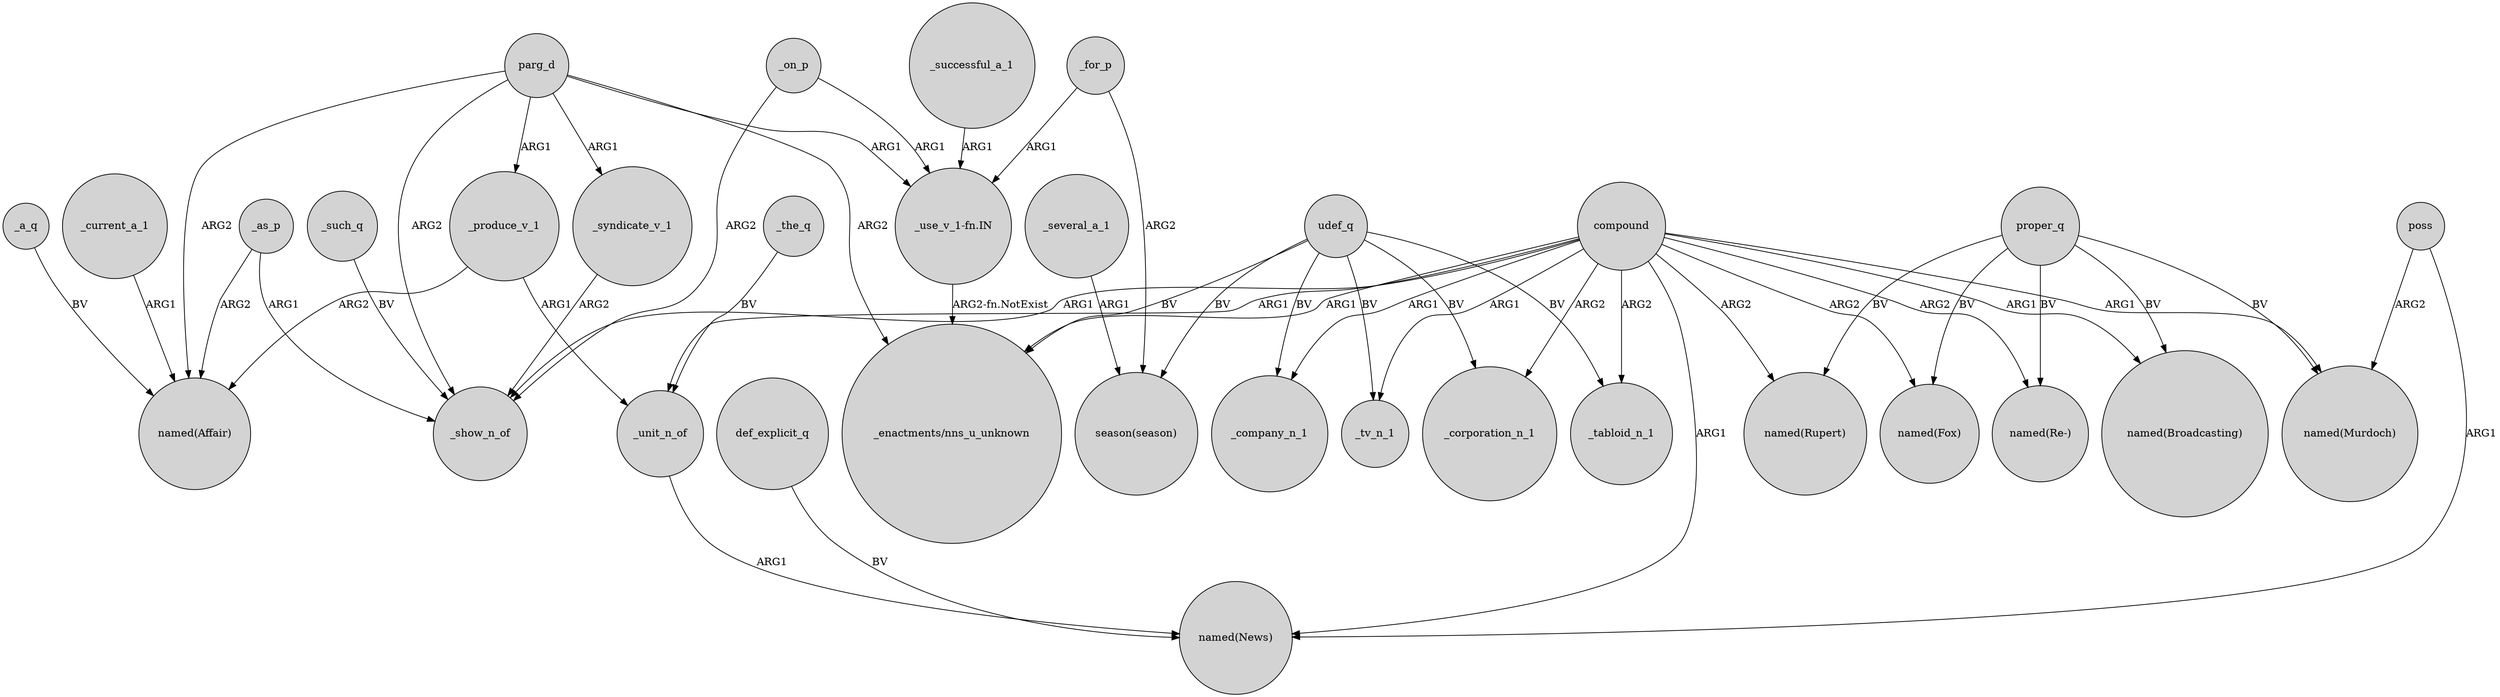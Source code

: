 digraph {
	node [shape=circle style=filled]
	compound -> "named(News)" [label=ARG1]
	_such_q -> _show_n_of [label=BV]
	_several_a_1 -> "season(season)" [label=ARG1]
	compound -> _unit_n_of [label=ARG1]
	proper_q -> "named(Murdoch)" [label=BV]
	proper_q -> "named(Rupert)" [label=BV]
	parg_d -> _syndicate_v_1 [label=ARG1]
	proper_q -> "named(Broadcasting)" [label=BV]
	proper_q -> "named(Re-)" [label=BV]
	udef_q -> _tv_n_1 [label=BV]
	_syndicate_v_1 -> _show_n_of [label=ARG2]
	compound -> "named(Broadcasting)" [label=ARG1]
	compound -> _corporation_n_1 [label=ARG2]
	udef_q -> "season(season)" [label=BV]
	compound -> _company_n_1 [label=ARG1]
	proper_q -> "named(Fox)" [label=BV]
	_as_p -> "named(Affair)" [label=ARG2]
	compound -> "_enactments/nns_u_unknown" [label=ARG1]
	_for_p -> "season(season)" [label=ARG2]
	parg_d -> "_enactments/nns_u_unknown" [label=ARG2]
	_a_q -> "named(Affair)" [label=BV]
	parg_d -> _produce_v_1 [label=ARG1]
	_current_a_1 -> "named(Affair)" [label=ARG1]
	udef_q -> _corporation_n_1 [label=BV]
	compound -> "named(Murdoch)" [label=ARG1]
	poss -> "named(News)" [label=ARG1]
	compound -> _show_n_of [label=ARG1]
	compound -> _tv_n_1 [label=ARG1]
	_produce_v_1 -> _unit_n_of [label=ARG1]
	_on_p -> "_use_v_1-fn.IN" [label=ARG1]
	parg_d -> "_use_v_1-fn.IN" [label=ARG1]
	parg_d -> _show_n_of [label=ARG2]
	_as_p -> _show_n_of [label=ARG1]
	compound -> "named(Rupert)" [label=ARG2]
	_produce_v_1 -> "named(Affair)" [label=ARG2]
	udef_q -> _tabloid_n_1 [label=BV]
	compound -> "named(Fox)" [label=ARG2]
	compound -> _tabloid_n_1 [label=ARG2]
	poss -> "named(Murdoch)" [label=ARG2]
	_on_p -> _show_n_of [label=ARG2]
	def_explicit_q -> "named(News)" [label=BV]
	compound -> "named(Re-)" [label=ARG2]
	_for_p -> "_use_v_1-fn.IN" [label=ARG1]
	udef_q -> "_enactments/nns_u_unknown" [label=BV]
	"_use_v_1-fn.IN" -> "_enactments/nns_u_unknown" [label="ARG2-fn.NotExist"]
	_unit_n_of -> "named(News)" [label=ARG1]
	_the_q -> _unit_n_of [label=BV]
	_successful_a_1 -> "_use_v_1-fn.IN" [label=ARG1]
	udef_q -> _company_n_1 [label=BV]
	parg_d -> "named(Affair)" [label=ARG2]
}
